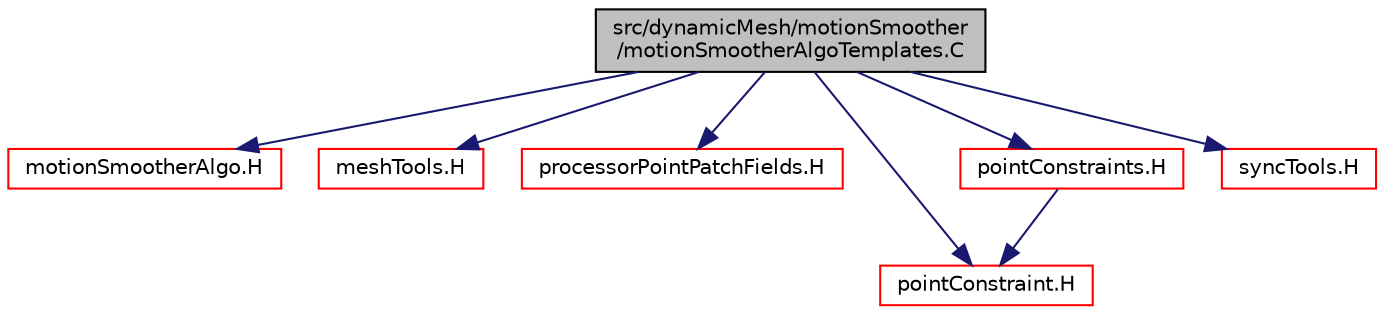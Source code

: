 digraph "src/dynamicMesh/motionSmoother/motionSmootherAlgoTemplates.C"
{
  bgcolor="transparent";
  edge [fontname="Helvetica",fontsize="10",labelfontname="Helvetica",labelfontsize="10"];
  node [fontname="Helvetica",fontsize="10",shape=record];
  Node1 [label="src/dynamicMesh/motionSmoother\l/motionSmootherAlgoTemplates.C",height=0.2,width=0.4,color="black", fillcolor="grey75", style="filled", fontcolor="black"];
  Node1 -> Node2 [color="midnightblue",fontsize="10",style="solid",fontname="Helvetica"];
  Node2 [label="motionSmootherAlgo.H",height=0.2,width=0.4,color="red",URL="$a04979.html"];
  Node1 -> Node3 [color="midnightblue",fontsize="10",style="solid",fontname="Helvetica"];
  Node3 [label="meshTools.H",height=0.2,width=0.4,color="red",URL="$a07484.html"];
  Node1 -> Node4 [color="midnightblue",fontsize="10",style="solid",fontname="Helvetica"];
  Node4 [label="processorPointPatchFields.H",height=0.2,width=0.4,color="red",URL="$a08274.html"];
  Node1 -> Node5 [color="midnightblue",fontsize="10",style="solid",fontname="Helvetica"];
  Node5 [label="pointConstraint.H",height=0.2,width=0.4,color="red",URL="$a08313.html"];
  Node1 -> Node6 [color="midnightblue",fontsize="10",style="solid",fontname="Helvetica"];
  Node6 [label="pointConstraints.H",height=0.2,width=0.4,color="red",URL="$a06333.html"];
  Node6 -> Node5 [color="midnightblue",fontsize="10",style="solid",fontname="Helvetica"];
  Node1 -> Node7 [color="midnightblue",fontsize="10",style="solid",fontname="Helvetica"];
  Node7 [label="syncTools.H",height=0.2,width=0.4,color="red",URL="$a08873.html"];
}
